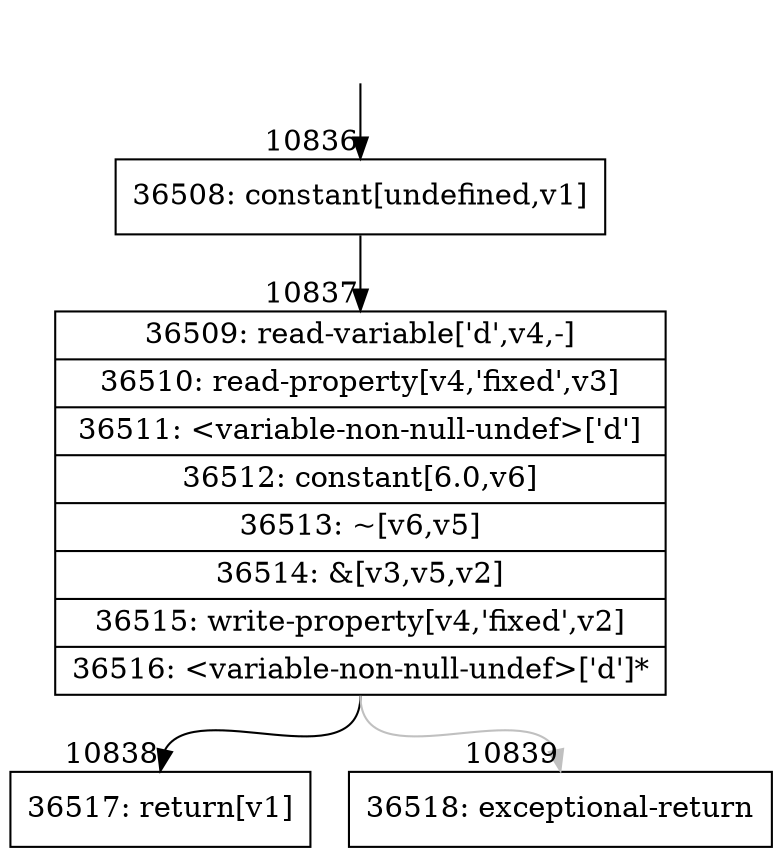 digraph {
rankdir="TD"
BB_entry991[shape=none,label=""];
BB_entry991 -> BB10836 [tailport=s, headport=n, headlabel="    10836"]
BB10836 [shape=record label="{36508: constant[undefined,v1]}" ] 
BB10836 -> BB10837 [tailport=s, headport=n, headlabel="      10837"]
BB10837 [shape=record label="{36509: read-variable['d',v4,-]|36510: read-property[v4,'fixed',v3]|36511: \<variable-non-null-undef\>['d']|36512: constant[6.0,v6]|36513: ~[v6,v5]|36514: &[v3,v5,v2]|36515: write-property[v4,'fixed',v2]|36516: \<variable-non-null-undef\>['d']*}" ] 
BB10837 -> BB10838 [tailport=s, headport=n, headlabel="      10838"]
BB10837 -> BB10839 [tailport=s, headport=n, color=gray, headlabel="      10839"]
BB10838 [shape=record label="{36517: return[v1]}" ] 
BB10839 [shape=record label="{36518: exceptional-return}" ] 
//#$~ 6420
}
